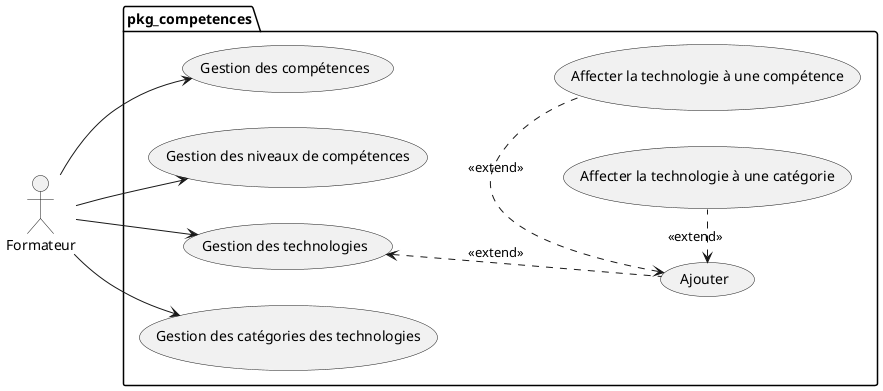 @startuml 

left to right direction


actor Formateur as formateur

package pkg_competences {

  formateur -->  (Gestion des compétences) 
  formateur -->  (Gestion des niveaux de compétences) 
  formateur -->  (Gestion des technologies) 
  formateur -->  (Gestion des catégories des technologies)

  (Gestion des technologies) <..  (Ajouter) : <<extend>>
  (Ajouter) <. (Affecter la technologie à une compétence)   : <<extend>>
   (Ajouter) <. (Affecter la technologie à une catégorie)   : <<extend>>
}  

' note right of admin : "note 1"

@enduml